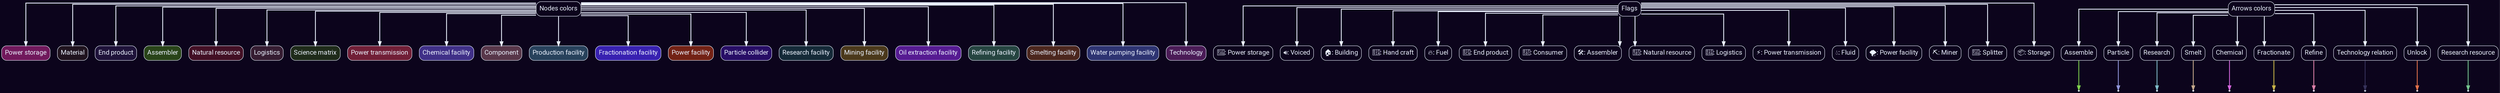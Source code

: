digraph g {
  graph [ overlap="false"  fontname="Roboto"  fontsize="16"  splines="ortho"  ratio="auto"  rankdir="TB"  fontcolor="#ebf2ff"  bgcolor="#0c041c"  fillcolor="#0c041c" ];
  node [ fontname="Roboto"  fontsize="16"  shape="box"  style="rounded,filled"  fontcolor="#ebf2ff"  color="#ebf2ff" ];
  edge [ fontname="Roboto"  fontsize="16"  fontcolor="#ebf2ff"  color="#ebf2ff"  penwidth="2"  minlen="2" ];
  group_colored_nodes [label="Nodes colors" fillcolor="#0c041c"];
  colored_nodes_power_storage [label="Power storage" fillcolor="#71195c"];  group_colored_nodes -> colored_nodes_power_storage [color="#ebf2ff"];
  group_flag_nodes [label="Flags" fillcolor="#0c041c"];
  flag_nodes_power_storage [label="🔋: Power storage" fillcolor="#0c041c"];  group_flag_nodes -> flag_nodes_power_storage [color="#ebf2ff"];
  flag_nodes_voiced [label="🔊: Voiced" fillcolor="#0c041c"];  group_flag_nodes -> flag_nodes_voiced [color="#ebf2ff"];
  flag_nodes_building [label="🏠: Building" fillcolor="#0c041c"];  group_flag_nodes -> flag_nodes_building [color="#ebf2ff"];
  flag_nodes_hand_craft [label="🤚: Hand craft" fillcolor="#0c041c"];  group_flag_nodes -> flag_nodes_hand_craft [color="#ebf2ff"];
  flag_nodes_fuel [label="🔥: Fuel" fillcolor="#0c041c"];  group_flag_nodes -> flag_nodes_fuel [color="#ebf2ff"];
  colored_nodes_material [label="Material" fillcolor="#20141f"];  group_colored_nodes -> colored_nodes_material [color="#ebf2ff"];
  colored_nodes_end_product [label="End product" fillcolor="#1f133a"];  group_colored_nodes -> colored_nodes_end_product [color="#ebf2ff"];
  flag_nodes_end_product [label="🧊: End product" fillcolor="#0c041c"];  group_flag_nodes -> flag_nodes_end_product [color="#ebf2ff"];
  colored_nodes_assembler [label="Assembler" fillcolor="#294419"];  group_colored_nodes -> colored_nodes_assembler [color="#ebf2ff"];
  flag_nodes_consumer [label="🔌: Consumer" fillcolor="#0c041c"];  group_flag_nodes -> flag_nodes_consumer [color="#ebf2ff"];
  flag_nodes_assembler [label="🛠: Assembler" fillcolor="#0c041c"];  group_flag_nodes -> flag_nodes_assembler [color="#ebf2ff"];
  colored_nodes_natural_resource [label="Natural resource" fillcolor="#431025"];  group_colored_nodes -> colored_nodes_natural_resource [color="#ebf2ff"];
  flag_nodes_natural_resource [label="🎲: Natural resource" fillcolor="#0c041c"];  group_flag_nodes -> flag_nodes_natural_resource [color="#ebf2ff"];
  colored_nodes_logistics [label="Logistics" fillcolor="#361d32"];  group_colored_nodes -> colored_nodes_logistics [color="#ebf2ff"];
  flag_nodes_logistics [label="🚚: Logistics" fillcolor="#0c041c"];  group_flag_nodes -> flag_nodes_logistics [color="#ebf2ff"];
  colored_nodes_science_matrix [label="Science matrix" fillcolor="#1f2b1a"];  group_colored_nodes -> colored_nodes_science_matrix [color="#ebf2ff"];
  colored_nodes_power_transmission [label="Power transmission" fillcolor="#711f37"];  group_colored_nodes -> colored_nodes_power_transmission [color="#ebf2ff"];
  flag_nodes_power_transmission [label="⚡️: Power transmission" fillcolor="#0c041c"];  group_flag_nodes -> flag_nodes_power_transmission [color="#ebf2ff"];
  colored_nodes_chemical_facility [label="Chemical facility" fillcolor="#403088"];  group_colored_nodes -> colored_nodes_chemical_facility [color="#ebf2ff"];
  colored_nodes_component [label="Component" fillcolor="#58374a"];  group_colored_nodes -> colored_nodes_component [color="#ebf2ff"];
  flag_nodes_fluid [label="💧: Fluid" fillcolor="#0c041c"];  group_flag_nodes -> flag_nodes_fluid [color="#ebf2ff"];
  colored_nodes_production_facility [label="Production facility" fillcolor="#28425c"];  group_colored_nodes -> colored_nodes_production_facility [color="#ebf2ff"];
  colored_nodes_fractionation_facility [label="Fractionation facility" fillcolor="#3821b1"];  group_colored_nodes -> colored_nodes_fractionation_facility [color="#ebf2ff"];
  colored_nodes_power_facility [label="Power facility" fillcolor="#732215"];  group_colored_nodes -> colored_nodes_power_facility [color="#ebf2ff"];
  flag_nodes_power_facility [label="🌪️: Power facility" fillcolor="#0c041c"];  group_flag_nodes -> flag_nodes_power_facility [color="#ebf2ff"];
  colored_nodes_particle_collider [label="Particle collider" fillcolor="#280e66"];  group_colored_nodes -> colored_nodes_particle_collider [color="#ebf2ff"];
  colored_nodes_research_facility [label="Research facility" fillcolor="#152a38"];  group_colored_nodes -> colored_nodes_research_facility [color="#ebf2ff"];
  colored_nodes_mining_facility [label="Mining facility" fillcolor="#4b391b"];  group_colored_nodes -> colored_nodes_mining_facility [color="#ebf2ff"];
  flag_nodes_miner [label="⛏: Miner" fillcolor="#0c041c"];  group_flag_nodes -> flag_nodes_miner [color="#ebf2ff"];
  colored_nodes_oil_extraction_facility [label="Oil extraction facility" fillcolor="#561b92"];  group_colored_nodes -> colored_nodes_oil_extraction_facility [color="#ebf2ff"];
  colored_nodes_refining_facility [label="Refining facility" fillcolor="#264541"];  group_colored_nodes -> colored_nodes_refining_facility [color="#ebf2ff"];
  colored_nodes_smelting_facility [label="Smelting facility" fillcolor="#4c271e"];  group_colored_nodes -> colored_nodes_smelting_facility [color="#ebf2ff"];
  flag_nodes_splitter [label="🔀: Splitter" fillcolor="#0c041c"];  group_flag_nodes -> flag_nodes_splitter [color="#ebf2ff"];
  flag_nodes_storage [label="📦: Storage" fillcolor="#0c041c"];  group_flag_nodes -> flag_nodes_storage [color="#ebf2ff"];
  colored_nodes_water_pumping_facility [label="Water pumping facility" fillcolor="#2e3472"];  group_colored_nodes -> colored_nodes_water_pumping_facility [color="#ebf2ff"];
  group_colored_edges [label="Arrows colors" fillcolor="#0c041c"];
  point_assemble [label="" shape="point"];  colored_edges_assemble [label="Assemble" fillcolor="#0c041c"];  colored_edges_assemble -> point_assemble [color="#80d24d"];  group_colored_edges -> colored_edges_assemble [color="#ebf2ff"];
  point_particle [label="" shape="point"];  colored_edges_particle [label="Particle" fillcolor="#0c041c"];  colored_edges_particle -> point_particle [color="#9196db"];  group_colored_edges -> colored_edges_particle [color="#ebf2ff"];
  point_research [label="" shape="point"];  colored_edges_research [label="Research" fillcolor="#0c041c"];  colored_edges_research -> point_research [color="#80bdc9"];  group_colored_edges -> colored_edges_research [color="#ebf2ff"];
  point_smelt [label="" shape="point"];  colored_edges_smelt [label="Smelt" fillcolor="#0c041c"];  colored_edges_smelt -> point_smelt [color="#c6aa8c"];  group_colored_edges -> colored_edges_smelt [color="#ebf2ff"];
  point_chemical [label="" shape="point"];  colored_edges_chemical [label="Chemical" fillcolor="#0c041c"];  colored_edges_chemical -> point_chemical [color="#d266db"];  group_colored_edges -> colored_edges_chemical [color="#ebf2ff"];
  point_fractionate [label="" shape="point"];  colored_edges_fractionate [label="Fractionate" fillcolor="#0c041c"];  colored_edges_fractionate -> point_fractionate [color="#cab548"];  group_colored_edges -> colored_edges_fractionate [color="#ebf2ff"];
  point_refine [label="" shape="point"];  colored_edges_refine [label="Refine" fillcolor="#0c041c"];  colored_edges_refine -> point_refine [color="#dd80a8"];  group_colored_edges -> colored_edges_refine [color="#ebf2ff"];
  colored_nodes_technology [label="Technology" fillcolor="#4b1c57"];  group_colored_nodes -> colored_nodes_technology [color="#ebf2ff"];
  point_technology_relation [label="" shape="point"];  colored_edges_technology_relation [label="Technology relation" fillcolor="#0c041c"];  colored_edges_technology_relation -> point_technology_relation [color="#36325b"];  group_colored_edges -> colored_edges_technology_relation [color="#ebf2ff"];
  point_unlock [label="" shape="point"];  colored_edges_unlock [label="Unlock" fillcolor="#0c041c"];  colored_edges_unlock -> point_unlock [color="#e4724b"];  group_colored_edges -> colored_edges_unlock [color="#ebf2ff"];
  point_research_resource [label="" shape="point"];  colored_edges_research_resource [label="Research resource" fillcolor="#0c041c"];  colored_edges_research_resource -> point_research_resource [color="#76c78f"];  group_colored_edges -> colored_edges_research_resource [color="#ebf2ff"];
}
